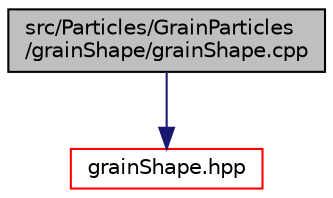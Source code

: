 digraph "src/Particles/GrainParticles/grainShape/grainShape.cpp"
{
 // LATEX_PDF_SIZE
  edge [fontname="Helvetica",fontsize="10",labelfontname="Helvetica",labelfontsize="10"];
  node [fontname="Helvetica",fontsize="10",shape=record];
  Node1 [label="src/Particles/GrainParticles\l/grainShape/grainShape.cpp",height=0.2,width=0.4,color="black", fillcolor="grey75", style="filled", fontcolor="black",tooltip=" "];
  Node1 -> Node2 [color="midnightblue",fontsize="10",style="solid",fontname="Helvetica"];
  Node2 [label="grainShape.hpp",height=0.2,width=0.4,color="red", fillcolor="white", style="filled",URL="$grainShape_8hpp.html",tooltip=" "];
}
